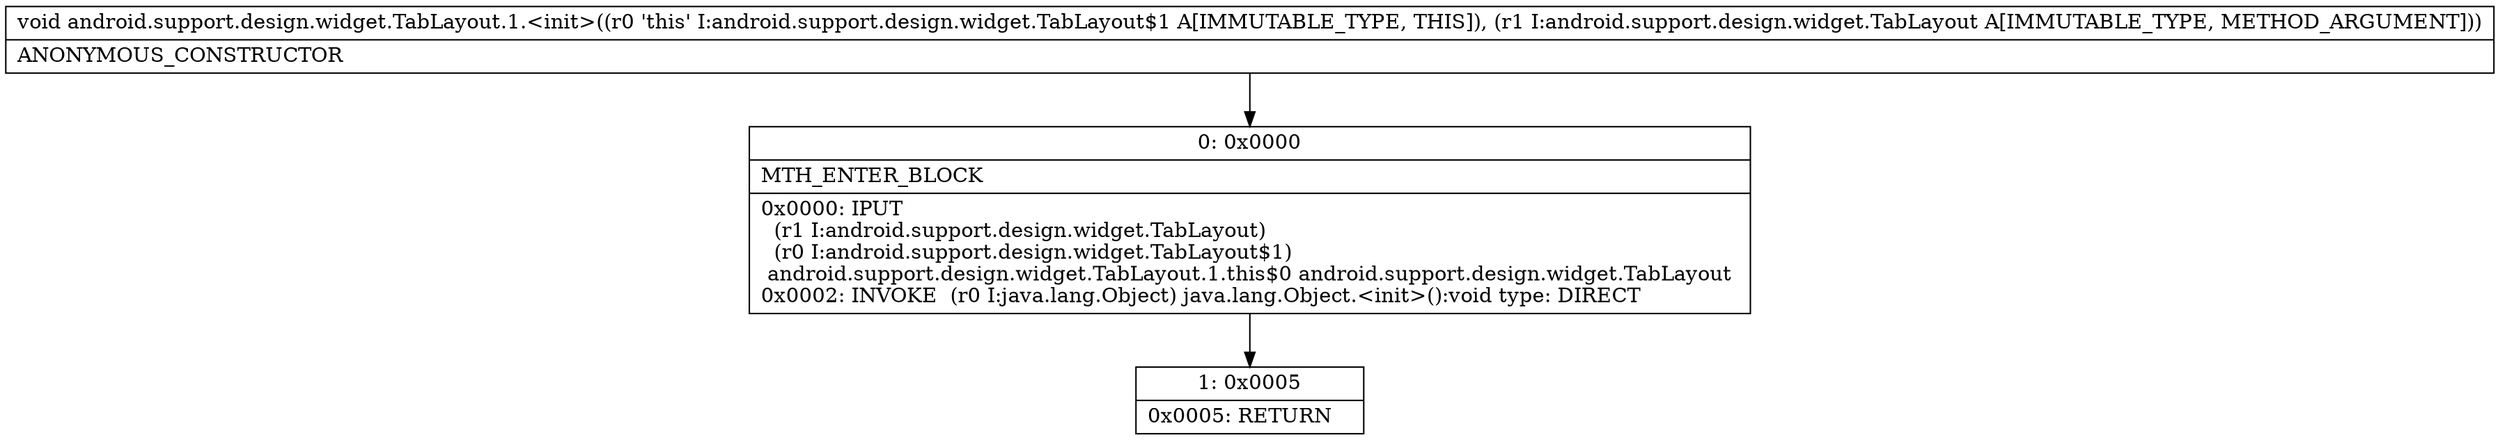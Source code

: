 digraph "CFG forandroid.support.design.widget.TabLayout.1.\<init\>(Landroid\/support\/design\/widget\/TabLayout;)V" {
Node_0 [shape=record,label="{0\:\ 0x0000|MTH_ENTER_BLOCK\l|0x0000: IPUT  \l  (r1 I:android.support.design.widget.TabLayout)\l  (r0 I:android.support.design.widget.TabLayout$1)\l android.support.design.widget.TabLayout.1.this$0 android.support.design.widget.TabLayout \l0x0002: INVOKE  (r0 I:java.lang.Object) java.lang.Object.\<init\>():void type: DIRECT \l}"];
Node_1 [shape=record,label="{1\:\ 0x0005|0x0005: RETURN   \l}"];
MethodNode[shape=record,label="{void android.support.design.widget.TabLayout.1.\<init\>((r0 'this' I:android.support.design.widget.TabLayout$1 A[IMMUTABLE_TYPE, THIS]), (r1 I:android.support.design.widget.TabLayout A[IMMUTABLE_TYPE, METHOD_ARGUMENT]))  | ANONYMOUS_CONSTRUCTOR\l}"];
MethodNode -> Node_0;
Node_0 -> Node_1;
}

